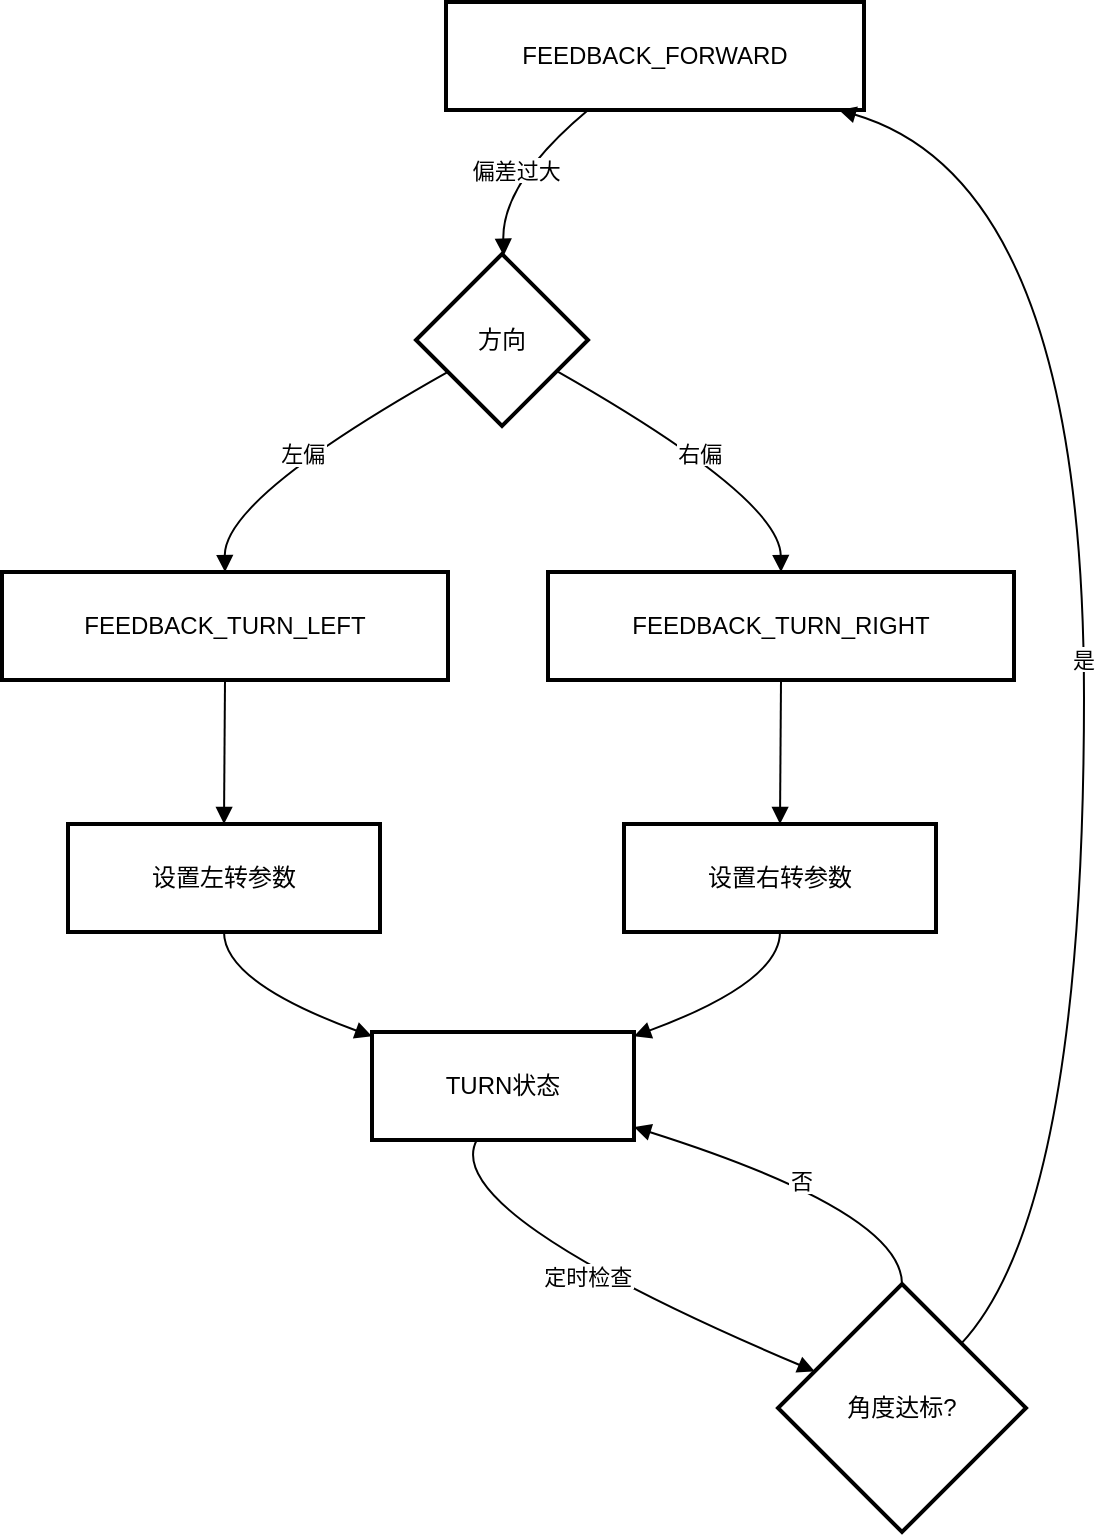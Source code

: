 <mxfile version="27.1.1">
  <diagram name="第 1 页" id="c7wkUZScmWmoxdMVLBq1">
    <mxGraphModel dx="1720" dy="870" grid="1" gridSize="10" guides="1" tooltips="1" connect="1" arrows="1" fold="1" page="1" pageScale="1" pageWidth="827" pageHeight="1169" math="0" shadow="0">
      <root>
        <mxCell id="0" />
        <mxCell id="1" parent="0" />
        <mxCell id="-N2ekf34AgBmM6lyyAxI-1" value="FEEDBACK_FORWARD" style="whiteSpace=wrap;strokeWidth=2;" vertex="1" parent="1">
          <mxGeometry x="242" y="20" width="209" height="54" as="geometry" />
        </mxCell>
        <mxCell id="-N2ekf34AgBmM6lyyAxI-2" value="方向" style="rhombus;strokeWidth=2;whiteSpace=wrap;" vertex="1" parent="1">
          <mxGeometry x="227" y="146" width="86" height="86" as="geometry" />
        </mxCell>
        <mxCell id="-N2ekf34AgBmM6lyyAxI-3" value="FEEDBACK_TURN_LEFT" style="whiteSpace=wrap;strokeWidth=2;" vertex="1" parent="1">
          <mxGeometry x="20" y="305" width="223" height="54" as="geometry" />
        </mxCell>
        <mxCell id="-N2ekf34AgBmM6lyyAxI-4" value="FEEDBACK_TURN_RIGHT" style="whiteSpace=wrap;strokeWidth=2;" vertex="1" parent="1">
          <mxGeometry x="293" y="305" width="233" height="54" as="geometry" />
        </mxCell>
        <mxCell id="-N2ekf34AgBmM6lyyAxI-5" value="设置左转参数" style="whiteSpace=wrap;strokeWidth=2;" vertex="1" parent="1">
          <mxGeometry x="53" y="431" width="156" height="54" as="geometry" />
        </mxCell>
        <mxCell id="-N2ekf34AgBmM6lyyAxI-6" value="TURN状态" style="whiteSpace=wrap;strokeWidth=2;" vertex="1" parent="1">
          <mxGeometry x="205" y="535" width="131" height="54" as="geometry" />
        </mxCell>
        <mxCell id="-N2ekf34AgBmM6lyyAxI-7" value="设置右转参数" style="whiteSpace=wrap;strokeWidth=2;" vertex="1" parent="1">
          <mxGeometry x="331" y="431" width="156" height="54" as="geometry" />
        </mxCell>
        <mxCell id="-N2ekf34AgBmM6lyyAxI-8" value="角度达标?" style="rhombus;strokeWidth=2;whiteSpace=wrap;" vertex="1" parent="1">
          <mxGeometry x="408" y="661" width="124" height="124" as="geometry" />
        </mxCell>
        <mxCell id="-N2ekf34AgBmM6lyyAxI-9" value="偏差过大" style="curved=1;startArrow=none;endArrow=block;exitX=0.34;exitY=1;entryX=0.51;entryY=0;rounded=0;" edge="1" parent="1" source="-N2ekf34AgBmM6lyyAxI-1" target="-N2ekf34AgBmM6lyyAxI-2">
          <mxGeometry relative="1" as="geometry">
            <Array as="points">
              <mxPoint x="270" y="110" />
            </Array>
          </mxGeometry>
        </mxCell>
        <mxCell id="-N2ekf34AgBmM6lyyAxI-10" value="左偏" style="curved=1;startArrow=none;endArrow=block;exitX=0.01;exitY=0.79;entryX=0.5;entryY=-0.01;rounded=0;" edge="1" parent="1" source="-N2ekf34AgBmM6lyyAxI-2" target="-N2ekf34AgBmM6lyyAxI-3">
          <mxGeometry relative="1" as="geometry">
            <Array as="points">
              <mxPoint x="131" y="268" />
            </Array>
          </mxGeometry>
        </mxCell>
        <mxCell id="-N2ekf34AgBmM6lyyAxI-11" value="右偏" style="curved=1;startArrow=none;endArrow=block;exitX=1.01;exitY=0.79;entryX=0.5;entryY=-0.01;rounded=0;" edge="1" parent="1" source="-N2ekf34AgBmM6lyyAxI-2" target="-N2ekf34AgBmM6lyyAxI-4">
          <mxGeometry relative="1" as="geometry">
            <Array as="points">
              <mxPoint x="409" y="268" />
            </Array>
          </mxGeometry>
        </mxCell>
        <mxCell id="-N2ekf34AgBmM6lyyAxI-12" value="" style="curved=1;startArrow=none;endArrow=block;exitX=0.5;exitY=0.99;entryX=0.5;entryY=0;rounded=0;" edge="1" parent="1" source="-N2ekf34AgBmM6lyyAxI-3" target="-N2ekf34AgBmM6lyyAxI-5">
          <mxGeometry relative="1" as="geometry">
            <Array as="points" />
          </mxGeometry>
        </mxCell>
        <mxCell id="-N2ekf34AgBmM6lyyAxI-13" value="" style="curved=1;startArrow=none;endArrow=block;exitX=0.5;exitY=1;entryX=0;entryY=0.04;rounded=0;" edge="1" parent="1" source="-N2ekf34AgBmM6lyyAxI-5" target="-N2ekf34AgBmM6lyyAxI-6">
          <mxGeometry relative="1" as="geometry">
            <Array as="points">
              <mxPoint x="131" y="510" />
            </Array>
          </mxGeometry>
        </mxCell>
        <mxCell id="-N2ekf34AgBmM6lyyAxI-14" value="" style="curved=1;startArrow=none;endArrow=block;exitX=0.5;exitY=0.99;entryX=0.5;entryY=0;rounded=0;" edge="1" parent="1" source="-N2ekf34AgBmM6lyyAxI-4" target="-N2ekf34AgBmM6lyyAxI-7">
          <mxGeometry relative="1" as="geometry">
            <Array as="points" />
          </mxGeometry>
        </mxCell>
        <mxCell id="-N2ekf34AgBmM6lyyAxI-15" value="" style="curved=1;startArrow=none;endArrow=block;exitX=0.5;exitY=1;entryX=1;entryY=0.04;rounded=0;" edge="1" parent="1" source="-N2ekf34AgBmM6lyyAxI-7" target="-N2ekf34AgBmM6lyyAxI-6">
          <mxGeometry relative="1" as="geometry">
            <Array as="points">
              <mxPoint x="409" y="510" />
            </Array>
          </mxGeometry>
        </mxCell>
        <mxCell id="-N2ekf34AgBmM6lyyAxI-16" value="定时检查" style="curved=1;startArrow=none;endArrow=block;exitX=0.4;exitY=1;entryX=0;entryY=0.29;rounded=0;" edge="1" parent="1" source="-N2ekf34AgBmM6lyyAxI-6" target="-N2ekf34AgBmM6lyyAxI-8">
          <mxGeometry relative="1" as="geometry">
            <Array as="points">
              <mxPoint x="238" y="625" />
            </Array>
          </mxGeometry>
        </mxCell>
        <mxCell id="-N2ekf34AgBmM6lyyAxI-17" value="是" style="curved=1;startArrow=none;endArrow=block;exitX=0.96;exitY=0;entryX=0.94;entryY=1;rounded=0;" edge="1" parent="1" source="-N2ekf34AgBmM6lyyAxI-8" target="-N2ekf34AgBmM6lyyAxI-1">
          <mxGeometry relative="1" as="geometry">
            <Array as="points">
              <mxPoint x="561" y="625" />
              <mxPoint x="561" y="110" />
            </Array>
          </mxGeometry>
        </mxCell>
        <mxCell id="-N2ekf34AgBmM6lyyAxI-18" value="否" style="curved=1;startArrow=none;endArrow=block;exitX=0.5;exitY=0;entryX=1;entryY=0.88;rounded=0;" edge="1" parent="1" source="-N2ekf34AgBmM6lyyAxI-8" target="-N2ekf34AgBmM6lyyAxI-6">
          <mxGeometry relative="1" as="geometry">
            <Array as="points">
              <mxPoint x="470" y="625" />
            </Array>
          </mxGeometry>
        </mxCell>
      </root>
    </mxGraphModel>
  </diagram>
</mxfile>
